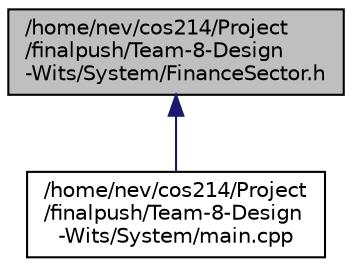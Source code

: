 digraph "/home/nev/cos214/Project/finalpush/Team-8-Design-Wits/System/FinanceSector.h"
{
 // LATEX_PDF_SIZE
  edge [fontname="Helvetica",fontsize="10",labelfontname="Helvetica",labelfontsize="10"];
  node [fontname="Helvetica",fontsize="10",shape=record];
  Node1 [label="/home/nev/cos214/Project\l/finalpush/Team-8-Design\l-Wits/System/FinanceSector.h",height=0.2,width=0.4,color="black", fillcolor="grey75", style="filled", fontcolor="black",tooltip="Finance Sector class header."];
  Node1 -> Node2 [dir="back",color="midnightblue",fontsize="10",style="solid"];
  Node2 [label="/home/nev/cos214/Project\l/finalpush/Team-8-Design\l-Wits/System/main.cpp",height=0.2,width=0.4,color="black", fillcolor="white", style="filled",URL="$main_8cpp.html",tooltip="Interactive City Builder Simulation."];
}
